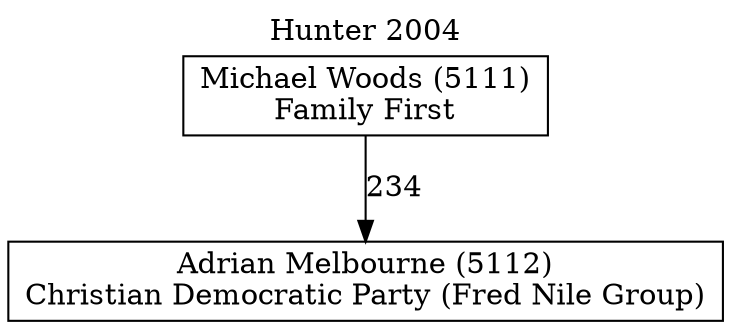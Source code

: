 // House preference flow
digraph "Adrian Melbourne (5112)_Hunter_2004" {
	graph [label="Hunter 2004" labelloc=t mclimit=10]
	node [shape=box]
	"Adrian Melbourne (5112)" [label="Adrian Melbourne (5112)
Christian Democratic Party (Fred Nile Group)"]
	"Michael Woods (5111)" [label="Michael Woods (5111)
Family First"]
	"Michael Woods (5111)" -> "Adrian Melbourne (5112)" [label=234]
}
